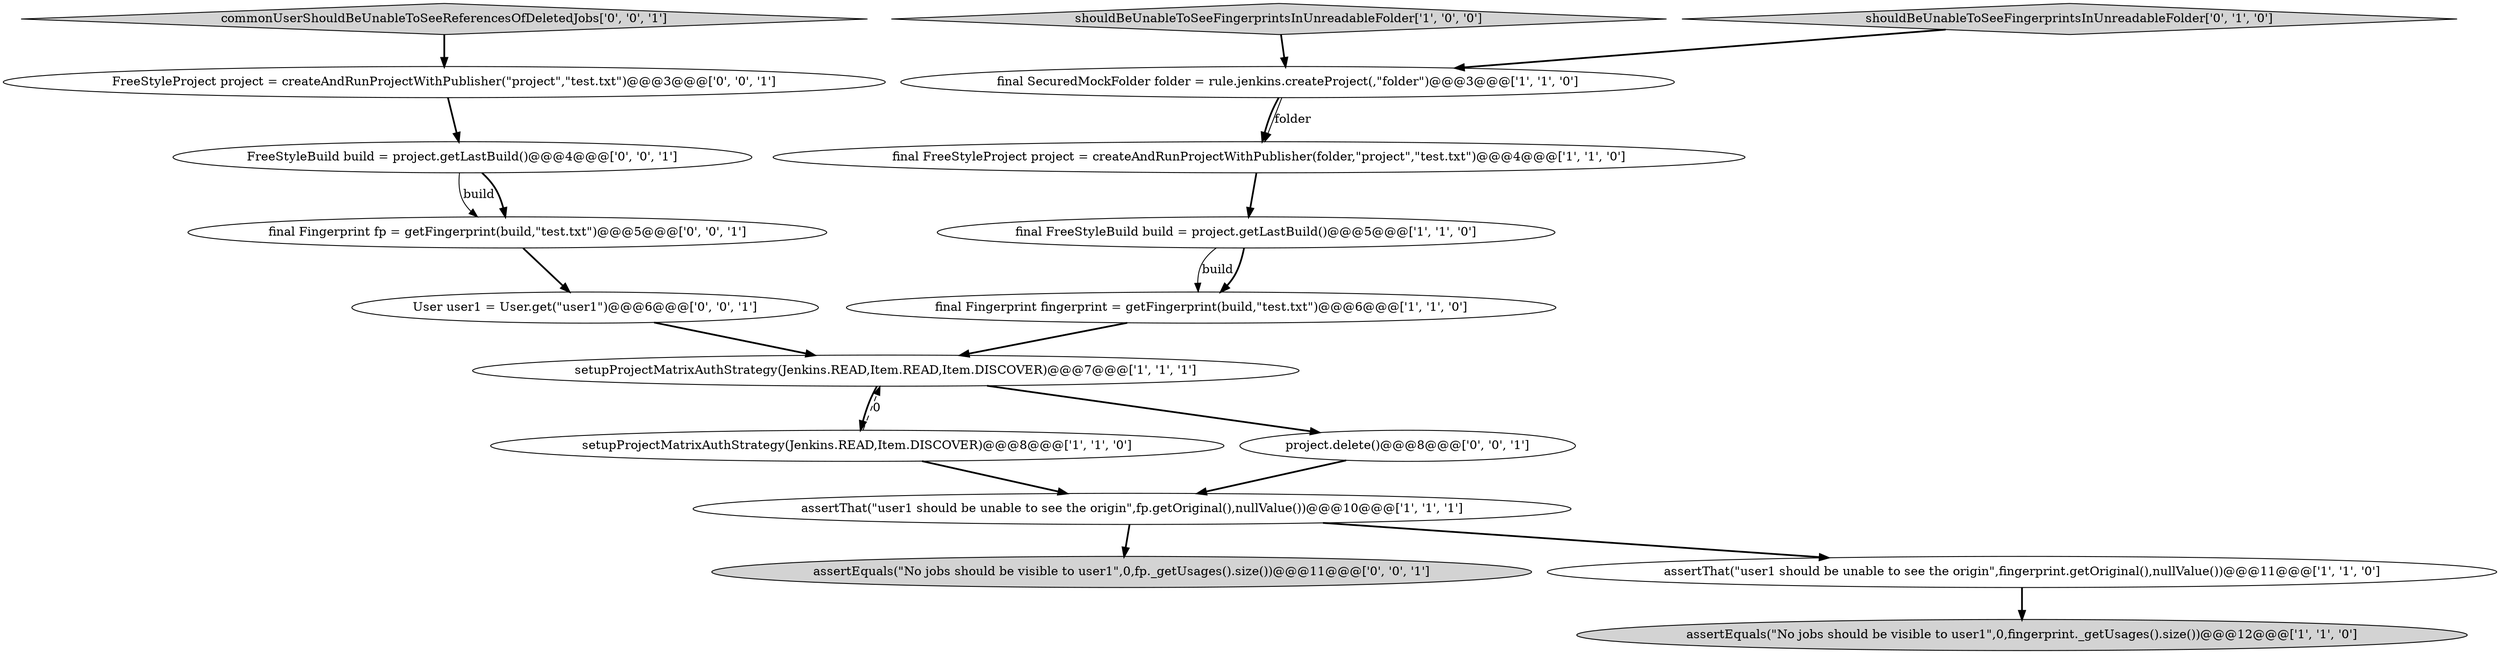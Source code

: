 digraph {
16 [style = filled, label = "commonUserShouldBeUnableToSeeReferencesOfDeletedJobs['0', '0', '1']", fillcolor = lightgray, shape = diamond image = "AAA0AAABBB3BBB"];
0 [style = filled, label = "final SecuredMockFolder folder = rule.jenkins.createProject(,\"folder\")@@@3@@@['1', '1', '0']", fillcolor = white, shape = ellipse image = "AAA0AAABBB1BBB"];
5 [style = filled, label = "shouldBeUnableToSeeFingerprintsInUnreadableFolder['1', '0', '0']", fillcolor = lightgray, shape = diamond image = "AAA0AAABBB1BBB"];
7 [style = filled, label = "assertEquals(\"No jobs should be visible to user1\",0,fingerprint._getUsages().size())@@@12@@@['1', '1', '0']", fillcolor = lightgray, shape = ellipse image = "AAA0AAABBB1BBB"];
8 [style = filled, label = "assertThat(\"user1 should be unable to see the origin\",fp.getOriginal(),nullValue())@@@10@@@['1', '1', '1']", fillcolor = white, shape = ellipse image = "AAA0AAABBB1BBB"];
6 [style = filled, label = "final Fingerprint fingerprint = getFingerprint(build,\"test.txt\")@@@6@@@['1', '1', '0']", fillcolor = white, shape = ellipse image = "AAA0AAABBB1BBB"];
11 [style = filled, label = "FreeStyleProject project = createAndRunProjectWithPublisher(\"project\",\"test.txt\")@@@3@@@['0', '0', '1']", fillcolor = white, shape = ellipse image = "AAA0AAABBB3BBB"];
14 [style = filled, label = "User user1 = User.get(\"user1\")@@@6@@@['0', '0', '1']", fillcolor = white, shape = ellipse image = "AAA0AAABBB3BBB"];
12 [style = filled, label = "assertEquals(\"No jobs should be visible to user1\",0,fp._getUsages().size())@@@11@@@['0', '0', '1']", fillcolor = lightgray, shape = ellipse image = "AAA0AAABBB3BBB"];
15 [style = filled, label = "project.delete()@@@8@@@['0', '0', '1']", fillcolor = white, shape = ellipse image = "AAA0AAABBB3BBB"];
17 [style = filled, label = "final Fingerprint fp = getFingerprint(build,\"test.txt\")@@@5@@@['0', '0', '1']", fillcolor = white, shape = ellipse image = "AAA0AAABBB3BBB"];
2 [style = filled, label = "assertThat(\"user1 should be unable to see the origin\",fingerprint.getOriginal(),nullValue())@@@11@@@['1', '1', '0']", fillcolor = white, shape = ellipse image = "AAA0AAABBB1BBB"];
13 [style = filled, label = "FreeStyleBuild build = project.getLastBuild()@@@4@@@['0', '0', '1']", fillcolor = white, shape = ellipse image = "AAA0AAABBB3BBB"];
1 [style = filled, label = "final FreeStyleBuild build = project.getLastBuild()@@@5@@@['1', '1', '0']", fillcolor = white, shape = ellipse image = "AAA0AAABBB1BBB"];
9 [style = filled, label = "setupProjectMatrixAuthStrategy(Jenkins.READ,Item.DISCOVER)@@@8@@@['1', '1', '0']", fillcolor = white, shape = ellipse image = "AAA0AAABBB1BBB"];
3 [style = filled, label = "final FreeStyleProject project = createAndRunProjectWithPublisher(folder,\"project\",\"test.txt\")@@@4@@@['1', '1', '0']", fillcolor = white, shape = ellipse image = "AAA0AAABBB1BBB"];
4 [style = filled, label = "setupProjectMatrixAuthStrategy(Jenkins.READ,Item.READ,Item.DISCOVER)@@@7@@@['1', '1', '1']", fillcolor = white, shape = ellipse image = "AAA0AAABBB1BBB"];
10 [style = filled, label = "shouldBeUnableToSeeFingerprintsInUnreadableFolder['0', '1', '0']", fillcolor = lightgray, shape = diamond image = "AAA0AAABBB2BBB"];
0->3 [style = bold, label=""];
4->9 [style = bold, label=""];
16->11 [style = bold, label=""];
9->4 [style = dashed, label="0"];
3->1 [style = bold, label=""];
1->6 [style = solid, label="build"];
4->15 [style = bold, label=""];
13->17 [style = solid, label="build"];
9->8 [style = bold, label=""];
0->3 [style = solid, label="folder"];
6->4 [style = bold, label=""];
13->17 [style = bold, label=""];
1->6 [style = bold, label=""];
8->2 [style = bold, label=""];
5->0 [style = bold, label=""];
17->14 [style = bold, label=""];
11->13 [style = bold, label=""];
10->0 [style = bold, label=""];
2->7 [style = bold, label=""];
15->8 [style = bold, label=""];
8->12 [style = bold, label=""];
14->4 [style = bold, label=""];
}
